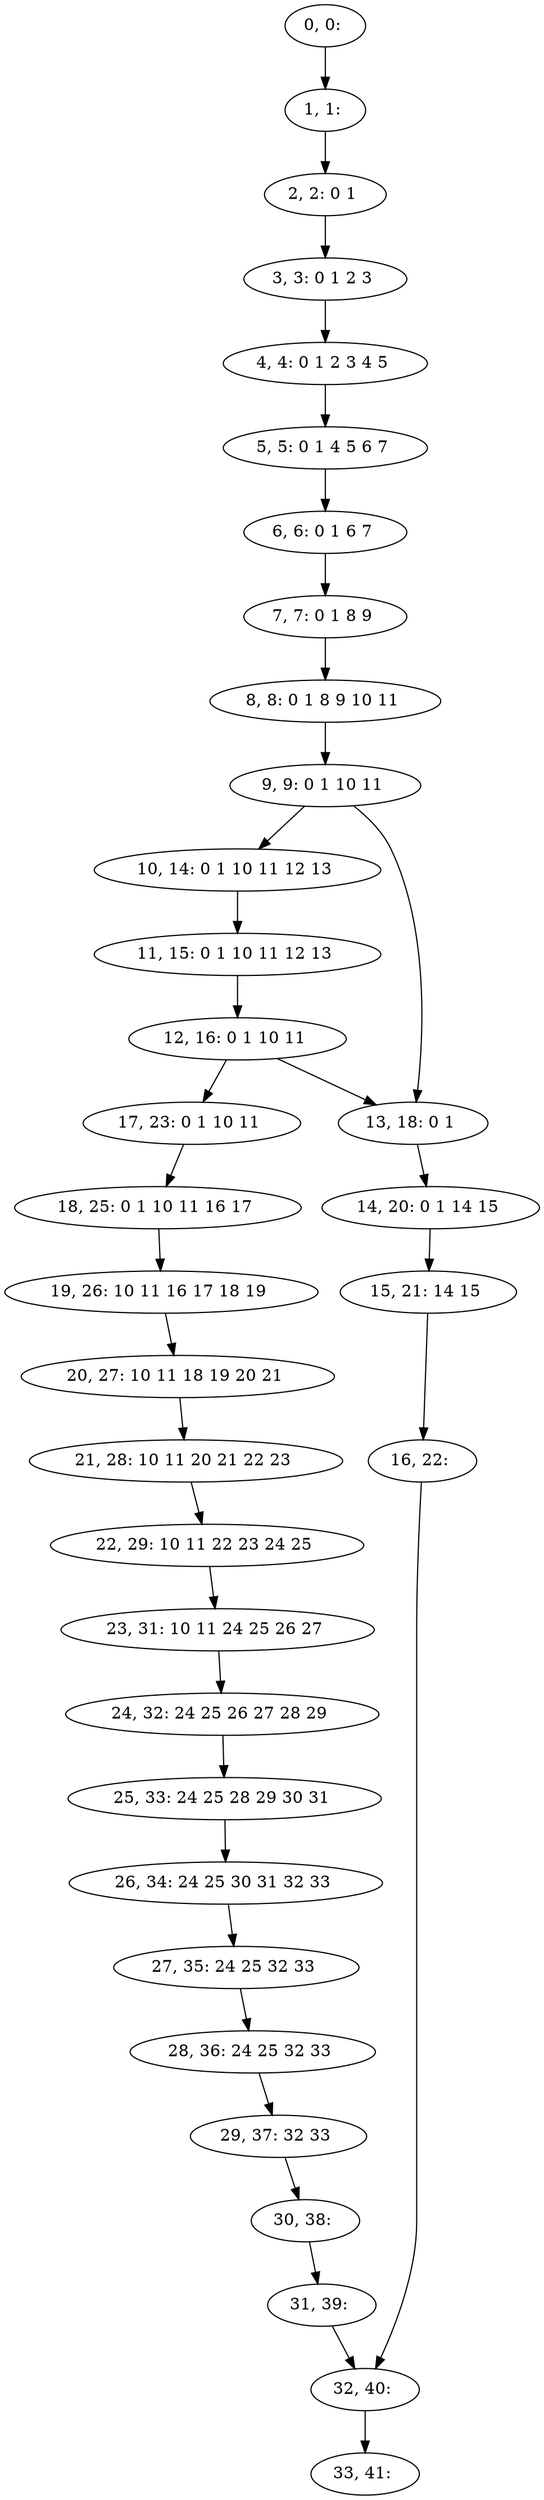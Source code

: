 digraph G {
0[label="0, 0: "];
1[label="1, 1: "];
2[label="2, 2: 0 1 "];
3[label="3, 3: 0 1 2 3 "];
4[label="4, 4: 0 1 2 3 4 5 "];
5[label="5, 5: 0 1 4 5 6 7 "];
6[label="6, 6: 0 1 6 7 "];
7[label="7, 7: 0 1 8 9 "];
8[label="8, 8: 0 1 8 9 10 11 "];
9[label="9, 9: 0 1 10 11 "];
10[label="10, 14: 0 1 10 11 12 13 "];
11[label="11, 15: 0 1 10 11 12 13 "];
12[label="12, 16: 0 1 10 11 "];
13[label="13, 18: 0 1 "];
14[label="14, 20: 0 1 14 15 "];
15[label="15, 21: 14 15 "];
16[label="16, 22: "];
17[label="17, 23: 0 1 10 11 "];
18[label="18, 25: 0 1 10 11 16 17 "];
19[label="19, 26: 10 11 16 17 18 19 "];
20[label="20, 27: 10 11 18 19 20 21 "];
21[label="21, 28: 10 11 20 21 22 23 "];
22[label="22, 29: 10 11 22 23 24 25 "];
23[label="23, 31: 10 11 24 25 26 27 "];
24[label="24, 32: 24 25 26 27 28 29 "];
25[label="25, 33: 24 25 28 29 30 31 "];
26[label="26, 34: 24 25 30 31 32 33 "];
27[label="27, 35: 24 25 32 33 "];
28[label="28, 36: 24 25 32 33 "];
29[label="29, 37: 32 33 "];
30[label="30, 38: "];
31[label="31, 39: "];
32[label="32, 40: "];
33[label="33, 41: "];
0->1 ;
1->2 ;
2->3 ;
3->4 ;
4->5 ;
5->6 ;
6->7 ;
7->8 ;
8->9 ;
9->10 ;
9->13 ;
10->11 ;
11->12 ;
12->13 ;
12->17 ;
13->14 ;
14->15 ;
15->16 ;
16->32 ;
17->18 ;
18->19 ;
19->20 ;
20->21 ;
21->22 ;
22->23 ;
23->24 ;
24->25 ;
25->26 ;
26->27 ;
27->28 ;
28->29 ;
29->30 ;
30->31 ;
31->32 ;
32->33 ;
}
